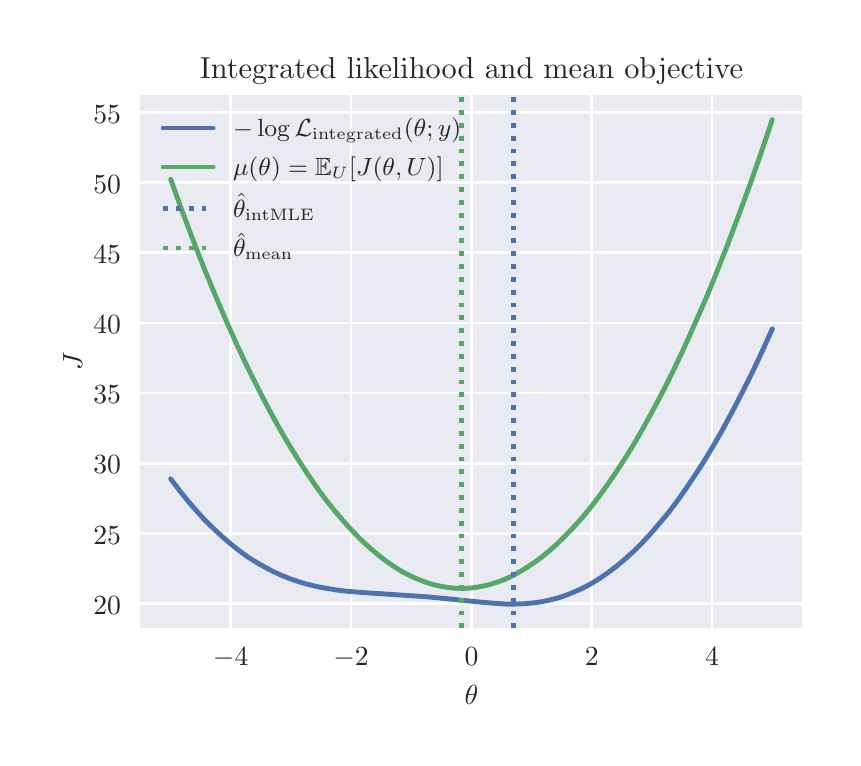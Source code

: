 \begingroup%
\makeatletter%
\begin{pgfpicture}%
\pgfpathrectangle{\pgfpointorigin}{\pgfqpoint{4.024in}{3.552in}}%
\pgfusepath{use as bounding box, clip}%
\begin{pgfscope}%
\pgfsetbuttcap%
\pgfsetmiterjoin%
\definecolor{currentfill}{rgb}{1.0,1.0,1.0}%
\pgfsetfillcolor{currentfill}%
\pgfsetlinewidth{0.0pt}%
\definecolor{currentstroke}{rgb}{1.0,1.0,1.0}%
\pgfsetstrokecolor{currentstroke}%
\pgfsetdash{}{0pt}%
\pgfpathmoveto{\pgfqpoint{0.0in}{0.0in}}%
\pgfpathlineto{\pgfqpoint{4.024in}{0.0in}}%
\pgfpathlineto{\pgfqpoint{4.024in}{3.552in}}%
\pgfpathlineto{\pgfqpoint{0.0in}{3.552in}}%
\pgfpathclose%
\pgfusepath{fill}%
\end{pgfscope}%
\begin{pgfscope}%
\pgfsetbuttcap%
\pgfsetmiterjoin%
\definecolor{currentfill}{rgb}{0.918,0.918,0.949}%
\pgfsetfillcolor{currentfill}%
\pgfsetlinewidth{0.0pt}%
\definecolor{currentstroke}{rgb}{0.0,0.0,0.0}%
\pgfsetstrokecolor{currentstroke}%
\pgfsetstrokeopacity{0.0}%
\pgfsetdash{}{0pt}%
\pgfpathmoveto{\pgfqpoint{0.564in}{0.549in}}%
\pgfpathlineto{\pgfqpoint{3.874in}{0.549in}}%
\pgfpathlineto{\pgfqpoint{3.874in}{3.213in}}%
\pgfpathlineto{\pgfqpoint{0.564in}{3.213in}}%
\pgfpathclose%
\pgfusepath{fill}%
\end{pgfscope}%
\begin{pgfscope}%
\pgfpathrectangle{\pgfqpoint{0.564in}{0.549in}}{\pgfqpoint{3.309in}{2.665in}}%
\pgfusepath{clip}%
\pgfsetroundcap%
\pgfsetroundjoin%
\pgfsetlinewidth{1.004pt}%
\definecolor{currentstroke}{rgb}{1.0,1.0,1.0}%
\pgfsetstrokecolor{currentstroke}%
\pgfsetdash{}{0pt}%
\pgfpathmoveto{\pgfqpoint{1.015in}{0.549in}}%
\pgfpathlineto{\pgfqpoint{1.015in}{3.213in}}%
\pgfusepath{stroke}%
\end{pgfscope}%
\begin{pgfscope}%
\definecolor{textcolor}{rgb}{0.15,0.15,0.15}%
\pgfsetstrokecolor{textcolor}%
\pgfsetfillcolor{textcolor}%
\pgftext[x=1.015in,y=0.452in,,top]{\color{textcolor}\rmfamily\fontsize{10.0}{12.0}\selectfont \(\displaystyle {−4}\)}%
\end{pgfscope}%
\begin{pgfscope}%
\pgfpathrectangle{\pgfqpoint{0.564in}{0.549in}}{\pgfqpoint{3.309in}{2.665in}}%
\pgfusepath{clip}%
\pgfsetroundcap%
\pgfsetroundjoin%
\pgfsetlinewidth{1.004pt}%
\definecolor{currentstroke}{rgb}{1.0,1.0,1.0}%
\pgfsetstrokecolor{currentstroke}%
\pgfsetdash{}{0pt}%
\pgfpathmoveto{\pgfqpoint{1.617in}{0.549in}}%
\pgfpathlineto{\pgfqpoint{1.617in}{3.213in}}%
\pgfusepath{stroke}%
\end{pgfscope}%
\begin{pgfscope}%
\definecolor{textcolor}{rgb}{0.15,0.15,0.15}%
\pgfsetstrokecolor{textcolor}%
\pgfsetfillcolor{textcolor}%
\pgftext[x=1.617in,y=0.452in,,top]{\color{textcolor}\rmfamily\fontsize{10.0}{12.0}\selectfont \(\displaystyle {−2}\)}%
\end{pgfscope}%
\begin{pgfscope}%
\pgfpathrectangle{\pgfqpoint{0.564in}{0.549in}}{\pgfqpoint{3.309in}{2.665in}}%
\pgfusepath{clip}%
\pgfsetroundcap%
\pgfsetroundjoin%
\pgfsetlinewidth{1.004pt}%
\definecolor{currentstroke}{rgb}{1.0,1.0,1.0}%
\pgfsetstrokecolor{currentstroke}%
\pgfsetdash{}{0pt}%
\pgfpathmoveto{\pgfqpoint{2.219in}{0.549in}}%
\pgfpathlineto{\pgfqpoint{2.219in}{3.213in}}%
\pgfusepath{stroke}%
\end{pgfscope}%
\begin{pgfscope}%
\definecolor{textcolor}{rgb}{0.15,0.15,0.15}%
\pgfsetstrokecolor{textcolor}%
\pgfsetfillcolor{textcolor}%
\pgftext[x=2.219in,y=0.452in,,top]{\color{textcolor}\rmfamily\fontsize{10.0}{12.0}\selectfont \(\displaystyle {0}\)}%
\end{pgfscope}%
\begin{pgfscope}%
\pgfpathrectangle{\pgfqpoint{0.564in}{0.549in}}{\pgfqpoint{3.309in}{2.665in}}%
\pgfusepath{clip}%
\pgfsetroundcap%
\pgfsetroundjoin%
\pgfsetlinewidth{1.004pt}%
\definecolor{currentstroke}{rgb}{1.0,1.0,1.0}%
\pgfsetstrokecolor{currentstroke}%
\pgfsetdash{}{0pt}%
\pgfpathmoveto{\pgfqpoint{2.821in}{0.549in}}%
\pgfpathlineto{\pgfqpoint{2.821in}{3.213in}}%
\pgfusepath{stroke}%
\end{pgfscope}%
\begin{pgfscope}%
\definecolor{textcolor}{rgb}{0.15,0.15,0.15}%
\pgfsetstrokecolor{textcolor}%
\pgfsetfillcolor{textcolor}%
\pgftext[x=2.821in,y=0.452in,,top]{\color{textcolor}\rmfamily\fontsize{10.0}{12.0}\selectfont \(\displaystyle {2}\)}%
\end{pgfscope}%
\begin{pgfscope}%
\pgfpathrectangle{\pgfqpoint{0.564in}{0.549in}}{\pgfqpoint{3.309in}{2.665in}}%
\pgfusepath{clip}%
\pgfsetroundcap%
\pgfsetroundjoin%
\pgfsetlinewidth{1.004pt}%
\definecolor{currentstroke}{rgb}{1.0,1.0,1.0}%
\pgfsetstrokecolor{currentstroke}%
\pgfsetdash{}{0pt}%
\pgfpathmoveto{\pgfqpoint{3.422in}{0.549in}}%
\pgfpathlineto{\pgfqpoint{3.422in}{3.213in}}%
\pgfusepath{stroke}%
\end{pgfscope}%
\begin{pgfscope}%
\definecolor{textcolor}{rgb}{0.15,0.15,0.15}%
\pgfsetstrokecolor{textcolor}%
\pgfsetfillcolor{textcolor}%
\pgftext[x=3.422in,y=0.452in,,top]{\color{textcolor}\rmfamily\fontsize{10.0}{12.0}\selectfont \(\displaystyle {4}\)}%
\end{pgfscope}%
\begin{pgfscope}%
\definecolor{textcolor}{rgb}{0.15,0.15,0.15}%
\pgfsetstrokecolor{textcolor}%
\pgfsetfillcolor{textcolor}%
\pgftext[x=2.219in,y=0.262in,,top]{\color{textcolor}\rmfamily\fontsize{10.0}{12.0}\selectfont \(\displaystyle \theta\)}%
\end{pgfscope}%
\begin{pgfscope}%
\pgfpathrectangle{\pgfqpoint{0.564in}{0.549in}}{\pgfqpoint{3.309in}{2.665in}}%
\pgfusepath{clip}%
\pgfsetroundcap%
\pgfsetroundjoin%
\pgfsetlinewidth{1.004pt}%
\definecolor{currentstroke}{rgb}{1.0,1.0,1.0}%
\pgfsetstrokecolor{currentstroke}%
\pgfsetdash{}{0pt}%
\pgfpathmoveto{\pgfqpoint{0.564in}{0.672in}}%
\pgfpathlineto{\pgfqpoint{3.874in}{0.672in}}%
\pgfusepath{stroke}%
\end{pgfscope}%
\begin{pgfscope}%
\definecolor{textcolor}{rgb}{0.15,0.15,0.15}%
\pgfsetstrokecolor{textcolor}%
\pgfsetfillcolor{textcolor}%
\pgftext[x=0.328in, y=0.619in, left, base]{\color{textcolor}\rmfamily\fontsize{10.0}{12.0}\selectfont \(\displaystyle {20}\)}%
\end{pgfscope}%
\begin{pgfscope}%
\pgfpathrectangle{\pgfqpoint{0.564in}{0.549in}}{\pgfqpoint{3.309in}{2.665in}}%
\pgfusepath{clip}%
\pgfsetroundcap%
\pgfsetroundjoin%
\pgfsetlinewidth{1.004pt}%
\definecolor{currentstroke}{rgb}{1.0,1.0,1.0}%
\pgfsetstrokecolor{currentstroke}%
\pgfsetdash{}{0pt}%
\pgfpathmoveto{\pgfqpoint{0.564in}{1.023in}}%
\pgfpathlineto{\pgfqpoint{3.874in}{1.023in}}%
\pgfusepath{stroke}%
\end{pgfscope}%
\begin{pgfscope}%
\definecolor{textcolor}{rgb}{0.15,0.15,0.15}%
\pgfsetstrokecolor{textcolor}%
\pgfsetfillcolor{textcolor}%
\pgftext[x=0.328in, y=0.97in, left, base]{\color{textcolor}\rmfamily\fontsize{10.0}{12.0}\selectfont \(\displaystyle {25}\)}%
\end{pgfscope}%
\begin{pgfscope}%
\pgfpathrectangle{\pgfqpoint{0.564in}{0.549in}}{\pgfqpoint{3.309in}{2.665in}}%
\pgfusepath{clip}%
\pgfsetroundcap%
\pgfsetroundjoin%
\pgfsetlinewidth{1.004pt}%
\definecolor{currentstroke}{rgb}{1.0,1.0,1.0}%
\pgfsetstrokecolor{currentstroke}%
\pgfsetdash{}{0pt}%
\pgfpathmoveto{\pgfqpoint{0.564in}{1.374in}}%
\pgfpathlineto{\pgfqpoint{3.874in}{1.374in}}%
\pgfusepath{stroke}%
\end{pgfscope}%
\begin{pgfscope}%
\definecolor{textcolor}{rgb}{0.15,0.15,0.15}%
\pgfsetstrokecolor{textcolor}%
\pgfsetfillcolor{textcolor}%
\pgftext[x=0.328in, y=1.321in, left, base]{\color{textcolor}\rmfamily\fontsize{10.0}{12.0}\selectfont \(\displaystyle {30}\)}%
\end{pgfscope}%
\begin{pgfscope}%
\pgfpathrectangle{\pgfqpoint{0.564in}{0.549in}}{\pgfqpoint{3.309in}{2.665in}}%
\pgfusepath{clip}%
\pgfsetroundcap%
\pgfsetroundjoin%
\pgfsetlinewidth{1.004pt}%
\definecolor{currentstroke}{rgb}{1.0,1.0,1.0}%
\pgfsetstrokecolor{currentstroke}%
\pgfsetdash{}{0pt}%
\pgfpathmoveto{\pgfqpoint{0.564in}{1.725in}}%
\pgfpathlineto{\pgfqpoint{3.874in}{1.725in}}%
\pgfusepath{stroke}%
\end{pgfscope}%
\begin{pgfscope}%
\definecolor{textcolor}{rgb}{0.15,0.15,0.15}%
\pgfsetstrokecolor{textcolor}%
\pgfsetfillcolor{textcolor}%
\pgftext[x=0.328in, y=1.672in, left, base]{\color{textcolor}\rmfamily\fontsize{10.0}{12.0}\selectfont \(\displaystyle {35}\)}%
\end{pgfscope}%
\begin{pgfscope}%
\pgfpathrectangle{\pgfqpoint{0.564in}{0.549in}}{\pgfqpoint{3.309in}{2.665in}}%
\pgfusepath{clip}%
\pgfsetroundcap%
\pgfsetroundjoin%
\pgfsetlinewidth{1.004pt}%
\definecolor{currentstroke}{rgb}{1.0,1.0,1.0}%
\pgfsetstrokecolor{currentstroke}%
\pgfsetdash{}{0pt}%
\pgfpathmoveto{\pgfqpoint{0.564in}{2.075in}}%
\pgfpathlineto{\pgfqpoint{3.874in}{2.075in}}%
\pgfusepath{stroke}%
\end{pgfscope}%
\begin{pgfscope}%
\definecolor{textcolor}{rgb}{0.15,0.15,0.15}%
\pgfsetstrokecolor{textcolor}%
\pgfsetfillcolor{textcolor}%
\pgftext[x=0.328in, y=2.023in, left, base]{\color{textcolor}\rmfamily\fontsize{10.0}{12.0}\selectfont \(\displaystyle {40}\)}%
\end{pgfscope}%
\begin{pgfscope}%
\pgfpathrectangle{\pgfqpoint{0.564in}{0.549in}}{\pgfqpoint{3.309in}{2.665in}}%
\pgfusepath{clip}%
\pgfsetroundcap%
\pgfsetroundjoin%
\pgfsetlinewidth{1.004pt}%
\definecolor{currentstroke}{rgb}{1.0,1.0,1.0}%
\pgfsetstrokecolor{currentstroke}%
\pgfsetdash{}{0pt}%
\pgfpathmoveto{\pgfqpoint{0.564in}{2.426in}}%
\pgfpathlineto{\pgfqpoint{3.874in}{2.426in}}%
\pgfusepath{stroke}%
\end{pgfscope}%
\begin{pgfscope}%
\definecolor{textcolor}{rgb}{0.15,0.15,0.15}%
\pgfsetstrokecolor{textcolor}%
\pgfsetfillcolor{textcolor}%
\pgftext[x=0.328in, y=2.373in, left, base]{\color{textcolor}\rmfamily\fontsize{10.0}{12.0}\selectfont \(\displaystyle {45}\)}%
\end{pgfscope}%
\begin{pgfscope}%
\pgfpathrectangle{\pgfqpoint{0.564in}{0.549in}}{\pgfqpoint{3.309in}{2.665in}}%
\pgfusepath{clip}%
\pgfsetroundcap%
\pgfsetroundjoin%
\pgfsetlinewidth{1.004pt}%
\definecolor{currentstroke}{rgb}{1.0,1.0,1.0}%
\pgfsetstrokecolor{currentstroke}%
\pgfsetdash{}{0pt}%
\pgfpathmoveto{\pgfqpoint{0.564in}{2.777in}}%
\pgfpathlineto{\pgfqpoint{3.874in}{2.777in}}%
\pgfusepath{stroke}%
\end{pgfscope}%
\begin{pgfscope}%
\definecolor{textcolor}{rgb}{0.15,0.15,0.15}%
\pgfsetstrokecolor{textcolor}%
\pgfsetfillcolor{textcolor}%
\pgftext[x=0.328in, y=2.724in, left, base]{\color{textcolor}\rmfamily\fontsize{10.0}{12.0}\selectfont \(\displaystyle {50}\)}%
\end{pgfscope}%
\begin{pgfscope}%
\pgfpathrectangle{\pgfqpoint{0.564in}{0.549in}}{\pgfqpoint{3.309in}{2.665in}}%
\pgfusepath{clip}%
\pgfsetroundcap%
\pgfsetroundjoin%
\pgfsetlinewidth{1.004pt}%
\definecolor{currentstroke}{rgb}{1.0,1.0,1.0}%
\pgfsetstrokecolor{currentstroke}%
\pgfsetdash{}{0pt}%
\pgfpathmoveto{\pgfqpoint{0.564in}{3.128in}}%
\pgfpathlineto{\pgfqpoint{3.874in}{3.128in}}%
\pgfusepath{stroke}%
\end{pgfscope}%
\begin{pgfscope}%
\definecolor{textcolor}{rgb}{0.15,0.15,0.15}%
\pgfsetstrokecolor{textcolor}%
\pgfsetfillcolor{textcolor}%
\pgftext[x=0.328in, y=3.075in, left, base]{\color{textcolor}\rmfamily\fontsize{10.0}{12.0}\selectfont \(\displaystyle {55}\)}%
\end{pgfscope}%
\begin{pgfscope}%
\definecolor{textcolor}{rgb}{0.15,0.15,0.15}%
\pgfsetstrokecolor{textcolor}%
\pgfsetfillcolor{textcolor}%
\pgftext[x=0.272in,y=1.881in,,bottom,rotate=90.0]{\color{textcolor}\rmfamily\fontsize{10.0}{12.0}\selectfont \(\displaystyle J\)}%
\end{pgfscope}%
\begin{pgfscope}%
\pgfpathrectangle{\pgfqpoint{0.564in}{0.549in}}{\pgfqpoint{3.309in}{2.665in}}%
\pgfusepath{clip}%
\pgfsetroundcap%
\pgfsetroundjoin%
\pgfsetlinewidth{1.757pt}%
\definecolor{currentstroke}{rgb}{0.298,0.447,0.69}%
\pgfsetstrokecolor{currentstroke}%
\pgfsetdash{}{0pt}%
\pgfpathmoveto{\pgfqpoint{0.715in}{1.296in}}%
\pgfpathlineto{\pgfqpoint{0.763in}{1.233in}}%
\pgfpathlineto{\pgfqpoint{0.805in}{1.181in}}%
\pgfpathlineto{\pgfqpoint{0.847in}{1.133in}}%
\pgfpathlineto{\pgfqpoint{0.889in}{1.087in}}%
\pgfpathlineto{\pgfqpoint{0.932in}{1.045in}}%
\pgfpathlineto{\pgfqpoint{0.974in}{1.006in}}%
\pgfpathlineto{\pgfqpoint{1.016in}{0.97in}}%
\pgfpathlineto{\pgfqpoint{1.058in}{0.937in}}%
\pgfpathlineto{\pgfqpoint{1.1in}{0.906in}}%
\pgfpathlineto{\pgfqpoint{1.143in}{0.879in}}%
\pgfpathlineto{\pgfqpoint{1.185in}{0.855in}}%
\pgfpathlineto{\pgfqpoint{1.227in}{0.833in}}%
\pgfpathlineto{\pgfqpoint{1.269in}{0.814in}}%
\pgfpathlineto{\pgfqpoint{1.311in}{0.797in}}%
\pgfpathlineto{\pgfqpoint{1.354in}{0.782in}}%
\pgfpathlineto{\pgfqpoint{1.396in}{0.77in}}%
\pgfpathlineto{\pgfqpoint{1.444in}{0.758in}}%
\pgfpathlineto{\pgfqpoint{1.492in}{0.749in}}%
\pgfpathlineto{\pgfqpoint{1.547in}{0.74in}}%
\pgfpathlineto{\pgfqpoint{1.607in}{0.733in}}%
\pgfpathlineto{\pgfqpoint{1.685in}{0.727in}}%
\pgfpathlineto{\pgfqpoint{1.806in}{0.719in}}%
\pgfpathlineto{\pgfqpoint{1.987in}{0.707in}}%
\pgfpathlineto{\pgfqpoint{2.095in}{0.697in}}%
\pgfpathlineto{\pgfqpoint{2.252in}{0.681in}}%
\pgfpathlineto{\pgfqpoint{2.33in}{0.674in}}%
\pgfpathlineto{\pgfqpoint{2.391in}{0.67in}}%
\pgfpathlineto{\pgfqpoint{2.439in}{0.67in}}%
\pgfpathlineto{\pgfqpoint{2.487in}{0.672in}}%
\pgfpathlineto{\pgfqpoint{2.529in}{0.676in}}%
\pgfpathlineto{\pgfqpoint{2.572in}{0.682in}}%
\pgfpathlineto{\pgfqpoint{2.614in}{0.691in}}%
\pgfpathlineto{\pgfqpoint{2.65in}{0.7in}}%
\pgfpathlineto{\pgfqpoint{2.686in}{0.712in}}%
\pgfpathlineto{\pgfqpoint{2.722in}{0.726in}}%
\pgfpathlineto{\pgfqpoint{2.759in}{0.742in}}%
\pgfpathlineto{\pgfqpoint{2.795in}{0.76in}}%
\pgfpathlineto{\pgfqpoint{2.831in}{0.78in}}%
\pgfpathlineto{\pgfqpoint{2.867in}{0.803in}}%
\pgfpathlineto{\pgfqpoint{2.903in}{0.828in}}%
\pgfpathlineto{\pgfqpoint{2.945in}{0.86in}}%
\pgfpathlineto{\pgfqpoint{2.988in}{0.896in}}%
\pgfpathlineto{\pgfqpoint{3.03in}{0.934in}}%
\pgfpathlineto{\pgfqpoint{3.072in}{0.976in}}%
\pgfpathlineto{\pgfqpoint{3.114in}{1.021in}}%
\pgfpathlineto{\pgfqpoint{3.156in}{1.07in}}%
\pgfpathlineto{\pgfqpoint{3.199in}{1.121in}}%
\pgfpathlineto{\pgfqpoint{3.241in}{1.176in}}%
\pgfpathlineto{\pgfqpoint{3.283in}{1.235in}}%
\pgfpathlineto{\pgfqpoint{3.331in}{1.306in}}%
\pgfpathlineto{\pgfqpoint{3.38in}{1.381in}}%
\pgfpathlineto{\pgfqpoint{3.428in}{1.461in}}%
\pgfpathlineto{\pgfqpoint{3.476in}{1.545in}}%
\pgfpathlineto{\pgfqpoint{3.524in}{1.634in}}%
\pgfpathlineto{\pgfqpoint{3.572in}{1.727in}}%
\pgfpathlineto{\pgfqpoint{3.621in}{1.824in}}%
\pgfpathlineto{\pgfqpoint{3.675in}{1.939in}}%
\pgfpathlineto{\pgfqpoint{3.723in}{2.046in}}%
\pgfpathlineto{\pgfqpoint{3.723in}{2.046in}}%
\pgfusepath{stroke}%
\end{pgfscope}%
\begin{pgfscope}%
\pgfpathrectangle{\pgfqpoint{0.564in}{0.549in}}{\pgfqpoint{3.309in}{2.665in}}%
\pgfusepath{clip}%
\pgfsetroundcap%
\pgfsetroundjoin%
\pgfsetlinewidth{1.757pt}%
\definecolor{currentstroke}{rgb}{0.333,0.659,0.408}%
\pgfsetstrokecolor{currentstroke}%
\pgfsetdash{}{0pt}%
\pgfpathmoveto{\pgfqpoint{0.715in}{2.794in}}%
\pgfpathlineto{\pgfqpoint{0.775in}{2.628in}}%
\pgfpathlineto{\pgfqpoint{0.835in}{2.469in}}%
\pgfpathlineto{\pgfqpoint{0.889in}{2.332in}}%
\pgfpathlineto{\pgfqpoint{0.944in}{2.2in}}%
\pgfpathlineto{\pgfqpoint{0.998in}{2.074in}}%
\pgfpathlineto{\pgfqpoint{1.052in}{1.954in}}%
\pgfpathlineto{\pgfqpoint{1.106in}{1.84in}}%
\pgfpathlineto{\pgfqpoint{1.155in}{1.743in}}%
\pgfpathlineto{\pgfqpoint{1.203in}{1.65in}}%
\pgfpathlineto{\pgfqpoint{1.251in}{1.562in}}%
\pgfpathlineto{\pgfqpoint{1.299in}{1.479in}}%
\pgfpathlineto{\pgfqpoint{1.348in}{1.4in}}%
\pgfpathlineto{\pgfqpoint{1.396in}{1.326in}}%
\pgfpathlineto{\pgfqpoint{1.444in}{1.256in}}%
\pgfpathlineto{\pgfqpoint{1.486in}{1.198in}}%
\pgfpathlineto{\pgfqpoint{1.529in}{1.144in}}%
\pgfpathlineto{\pgfqpoint{1.571in}{1.094in}}%
\pgfpathlineto{\pgfqpoint{1.613in}{1.047in}}%
\pgfpathlineto{\pgfqpoint{1.655in}{1.003in}}%
\pgfpathlineto{\pgfqpoint{1.697in}{0.963in}}%
\pgfpathlineto{\pgfqpoint{1.74in}{0.926in}}%
\pgfpathlineto{\pgfqpoint{1.776in}{0.897in}}%
\pgfpathlineto{\pgfqpoint{1.812in}{0.871in}}%
\pgfpathlineto{\pgfqpoint{1.848in}{0.847in}}%
\pgfpathlineto{\pgfqpoint{1.884in}{0.826in}}%
\pgfpathlineto{\pgfqpoint{1.92in}{0.808in}}%
\pgfpathlineto{\pgfqpoint{1.957in}{0.792in}}%
\pgfpathlineto{\pgfqpoint{1.993in}{0.778in}}%
\pgfpathlineto{\pgfqpoint{2.029in}{0.767in}}%
\pgfpathlineto{\pgfqpoint{2.065in}{0.759in}}%
\pgfpathlineto{\pgfqpoint{2.101in}{0.753in}}%
\pgfpathlineto{\pgfqpoint{2.137in}{0.749in}}%
\pgfpathlineto{\pgfqpoint{2.174in}{0.748in}}%
\pgfpathlineto{\pgfqpoint{2.21in}{0.75in}}%
\pgfpathlineto{\pgfqpoint{2.246in}{0.754in}}%
\pgfpathlineto{\pgfqpoint{2.282in}{0.761in}}%
\pgfpathlineto{\pgfqpoint{2.318in}{0.77in}}%
\pgfpathlineto{\pgfqpoint{2.355in}{0.782in}}%
\pgfpathlineto{\pgfqpoint{2.391in}{0.796in}}%
\pgfpathlineto{\pgfqpoint{2.427in}{0.813in}}%
\pgfpathlineto{\pgfqpoint{2.463in}{0.833in}}%
\pgfpathlineto{\pgfqpoint{2.499in}{0.855in}}%
\pgfpathlineto{\pgfqpoint{2.535in}{0.879in}}%
\pgfpathlineto{\pgfqpoint{2.572in}{0.906in}}%
\pgfpathlineto{\pgfqpoint{2.608in}{0.936in}}%
\pgfpathlineto{\pgfqpoint{2.644in}{0.968in}}%
\pgfpathlineto{\pgfqpoint{2.686in}{1.009in}}%
\pgfpathlineto{\pgfqpoint{2.728in}{1.053in}}%
\pgfpathlineto{\pgfqpoint{2.771in}{1.1in}}%
\pgfpathlineto{\pgfqpoint{2.813in}{1.151in}}%
\pgfpathlineto{\pgfqpoint{2.855in}{1.206in}}%
\pgfpathlineto{\pgfqpoint{2.897in}{1.264in}}%
\pgfpathlineto{\pgfqpoint{2.939in}{1.325in}}%
\pgfpathlineto{\pgfqpoint{2.988in}{1.4in}}%
\pgfpathlineto{\pgfqpoint{3.036in}{1.478in}}%
\pgfpathlineto{\pgfqpoint{3.084in}{1.562in}}%
\pgfpathlineto{\pgfqpoint{3.132in}{1.65in}}%
\pgfpathlineto{\pgfqpoint{3.181in}{1.742in}}%
\pgfpathlineto{\pgfqpoint{3.229in}{1.839in}}%
\pgfpathlineto{\pgfqpoint{3.283in}{1.953in}}%
\pgfpathlineto{\pgfqpoint{3.337in}{2.074in}}%
\pgfpathlineto{\pgfqpoint{3.392in}{2.199in}}%
\pgfpathlineto{\pgfqpoint{3.446in}{2.331in}}%
\pgfpathlineto{\pgfqpoint{3.5in}{2.468in}}%
\pgfpathlineto{\pgfqpoint{3.554in}{2.611in}}%
\pgfpathlineto{\pgfqpoint{3.615in}{2.777in}}%
\pgfpathlineto{\pgfqpoint{3.675in}{2.949in}}%
\pgfpathlineto{\pgfqpoint{3.723in}{3.092in}}%
\pgfpathlineto{\pgfqpoint{3.723in}{3.092in}}%
\pgfusepath{stroke}%
\end{pgfscope}%
\begin{pgfscope}%
\pgfpathrectangle{\pgfqpoint{0.564in}{0.549in}}{\pgfqpoint{3.309in}{2.665in}}%
\pgfusepath{clip}%
\pgfsetbuttcap%
\pgfsetroundjoin%
\pgfsetlinewidth{1.757pt}%
\definecolor{currentstroke}{rgb}{0.298,0.447,0.69}%
\pgfsetstrokecolor{currentstroke}%
\pgfsetdash{{1.75pt}{2.888pt}}{0.0pt}%
\pgfpathmoveto{\pgfqpoint{2.427in}{0.549in}}%
\pgfpathlineto{\pgfqpoint{2.427in}{3.213in}}%
\pgfusepath{stroke}%
\end{pgfscope}%
\begin{pgfscope}%
\pgfpathrectangle{\pgfqpoint{0.564in}{0.549in}}{\pgfqpoint{3.309in}{2.665in}}%
\pgfusepath{clip}%
\pgfsetbuttcap%
\pgfsetroundjoin%
\pgfsetlinewidth{1.757pt}%
\definecolor{currentstroke}{rgb}{0.333,0.659,0.408}%
\pgfsetstrokecolor{currentstroke}%
\pgfsetdash{{1.75pt}{2.888pt}}{0.0pt}%
\pgfpathmoveto{\pgfqpoint{2.168in}{0.549in}}%
\pgfpathlineto{\pgfqpoint{2.168in}{3.213in}}%
\pgfusepath{stroke}%
\end{pgfscope}%
\begin{pgfscope}%
\pgfsetrectcap%
\pgfsetmiterjoin%
\pgfsetlinewidth{0.0pt}%
\definecolor{currentstroke}{rgb}{1.0,1.0,1.0}%
\pgfsetstrokecolor{currentstroke}%
\pgfsetdash{}{0pt}%
\pgfpathmoveto{\pgfqpoint{0.564in}{0.549in}}%
\pgfpathlineto{\pgfqpoint{0.564in}{3.213in}}%
\pgfusepath{}%
\end{pgfscope}%
\begin{pgfscope}%
\pgfsetrectcap%
\pgfsetmiterjoin%
\pgfsetlinewidth{0.0pt}%
\definecolor{currentstroke}{rgb}{1.0,1.0,1.0}%
\pgfsetstrokecolor{currentstroke}%
\pgfsetdash{}{0pt}%
\pgfpathmoveto{\pgfqpoint{3.874in}{0.549in}}%
\pgfpathlineto{\pgfqpoint{3.874in}{3.213in}}%
\pgfusepath{}%
\end{pgfscope}%
\begin{pgfscope}%
\pgfsetrectcap%
\pgfsetmiterjoin%
\pgfsetlinewidth{0.0pt}%
\definecolor{currentstroke}{rgb}{1.0,1.0,1.0}%
\pgfsetstrokecolor{currentstroke}%
\pgfsetdash{}{0pt}%
\pgfpathmoveto{\pgfqpoint{0.564in}{0.549in}}%
\pgfpathlineto{\pgfqpoint{3.874in}{0.549in}}%
\pgfusepath{}%
\end{pgfscope}%
\begin{pgfscope}%
\pgfsetrectcap%
\pgfsetmiterjoin%
\pgfsetlinewidth{0.0pt}%
\definecolor{currentstroke}{rgb}{1.0,1.0,1.0}%
\pgfsetstrokecolor{currentstroke}%
\pgfsetdash{}{0pt}%
\pgfpathmoveto{\pgfqpoint{0.564in}{3.213in}}%
\pgfpathlineto{\pgfqpoint{3.874in}{3.213in}}%
\pgfusepath{}%
\end{pgfscope}%
\begin{pgfscope}%
\definecolor{textcolor}{rgb}{0.15,0.15,0.15}%
\pgfsetstrokecolor{textcolor}%
\pgfsetfillcolor{textcolor}%
\pgftext[x=2.219in,y=3.297in,,base]{\color{textcolor}\rmfamily\fontsize{11.0}{13.2}\selectfont Integrated likelihood and mean objective}%
\end{pgfscope}%
\begin{pgfscope}%
\pgfsetroundcap%
\pgfsetroundjoin%
\pgfsetlinewidth{1.757pt}%
\definecolor{currentstroke}{rgb}{0.298,0.447,0.69}%
\pgfsetstrokecolor{currentstroke}%
\pgfsetdash{}{0pt}%
\pgfpathmoveto{\pgfqpoint{0.677in}{3.05in}}%
\pgfpathlineto{\pgfqpoint{0.927in}{3.05in}}%
\pgfusepath{stroke}%
\end{pgfscope}%
\begin{pgfscope}%
\definecolor{textcolor}{rgb}{0.15,0.15,0.15}%
\pgfsetstrokecolor{textcolor}%
\pgfsetfillcolor{textcolor}%
\pgftext[x=1.027in,y=3.006in,left,base]{\color{textcolor}\rmfamily\fontsize{9.0}{10.8}\selectfont \(\displaystyle -\log \mathcal{L}_{\mathrm{integrated}}(\theta;y)\)}%
\end{pgfscope}%
\begin{pgfscope}%
\pgfsetroundcap%
\pgfsetroundjoin%
\pgfsetlinewidth{1.757pt}%
\definecolor{currentstroke}{rgb}{0.333,0.659,0.408}%
\pgfsetstrokecolor{currentstroke}%
\pgfsetdash{}{0pt}%
\pgfpathmoveto{\pgfqpoint{0.677in}{2.855in}}%
\pgfpathlineto{\pgfqpoint{0.927in}{2.855in}}%
\pgfusepath{stroke}%
\end{pgfscope}%
\begin{pgfscope}%
\definecolor{textcolor}{rgb}{0.15,0.15,0.15}%
\pgfsetstrokecolor{textcolor}%
\pgfsetfillcolor{textcolor}%
\pgftext[x=1.027in,y=2.811in,left,base]{\color{textcolor}\rmfamily\fontsize{9.0}{10.8}\selectfont \(\displaystyle \mu(\theta) = \mathbb{E}_U[J(\theta, U)]\)}%
\end{pgfscope}%
\begin{pgfscope}%
\pgfsetbuttcap%
\pgfsetroundjoin%
\pgfsetlinewidth{1.757pt}%
\definecolor{currentstroke}{rgb}{0.298,0.447,0.69}%
\pgfsetstrokecolor{currentstroke}%
\pgfsetdash{{1.75pt}{2.888pt}}{0.0pt}%
\pgfpathmoveto{\pgfqpoint{0.677in}{2.647in}}%
\pgfpathlineto{\pgfqpoint{0.927in}{2.647in}}%
\pgfusepath{stroke}%
\end{pgfscope}%
\begin{pgfscope}%
\definecolor{textcolor}{rgb}{0.15,0.15,0.15}%
\pgfsetstrokecolor{textcolor}%
\pgfsetfillcolor{textcolor}%
\pgftext[x=1.027in,y=2.603in,left,base]{\color{textcolor}\rmfamily\fontsize{9.0}{10.8}\selectfont \(\displaystyle \hat{\theta}_{\mathrm{intMLE}}\)}%
\end{pgfscope}%
\begin{pgfscope}%
\pgfsetbuttcap%
\pgfsetroundjoin%
\pgfsetlinewidth{1.757pt}%
\definecolor{currentstroke}{rgb}{0.333,0.659,0.408}%
\pgfsetstrokecolor{currentstroke}%
\pgfsetdash{{1.75pt}{2.888pt}}{0.0pt}%
\pgfpathmoveto{\pgfqpoint{0.677in}{2.45in}}%
\pgfpathlineto{\pgfqpoint{0.927in}{2.45in}}%
\pgfusepath{stroke}%
\end{pgfscope}%
\begin{pgfscope}%
\definecolor{textcolor}{rgb}{0.15,0.15,0.15}%
\pgfsetstrokecolor{textcolor}%
\pgfsetfillcolor{textcolor}%
\pgftext[x=1.027in,y=2.406in,left,base]{\color{textcolor}\rmfamily\fontsize{9.0}{10.8}\selectfont \(\displaystyle \hat{\theta}_{\mathrm{mean}}\)}%
\end{pgfscope}%
\end{pgfpicture}%
\makeatother%
\endgroup%
